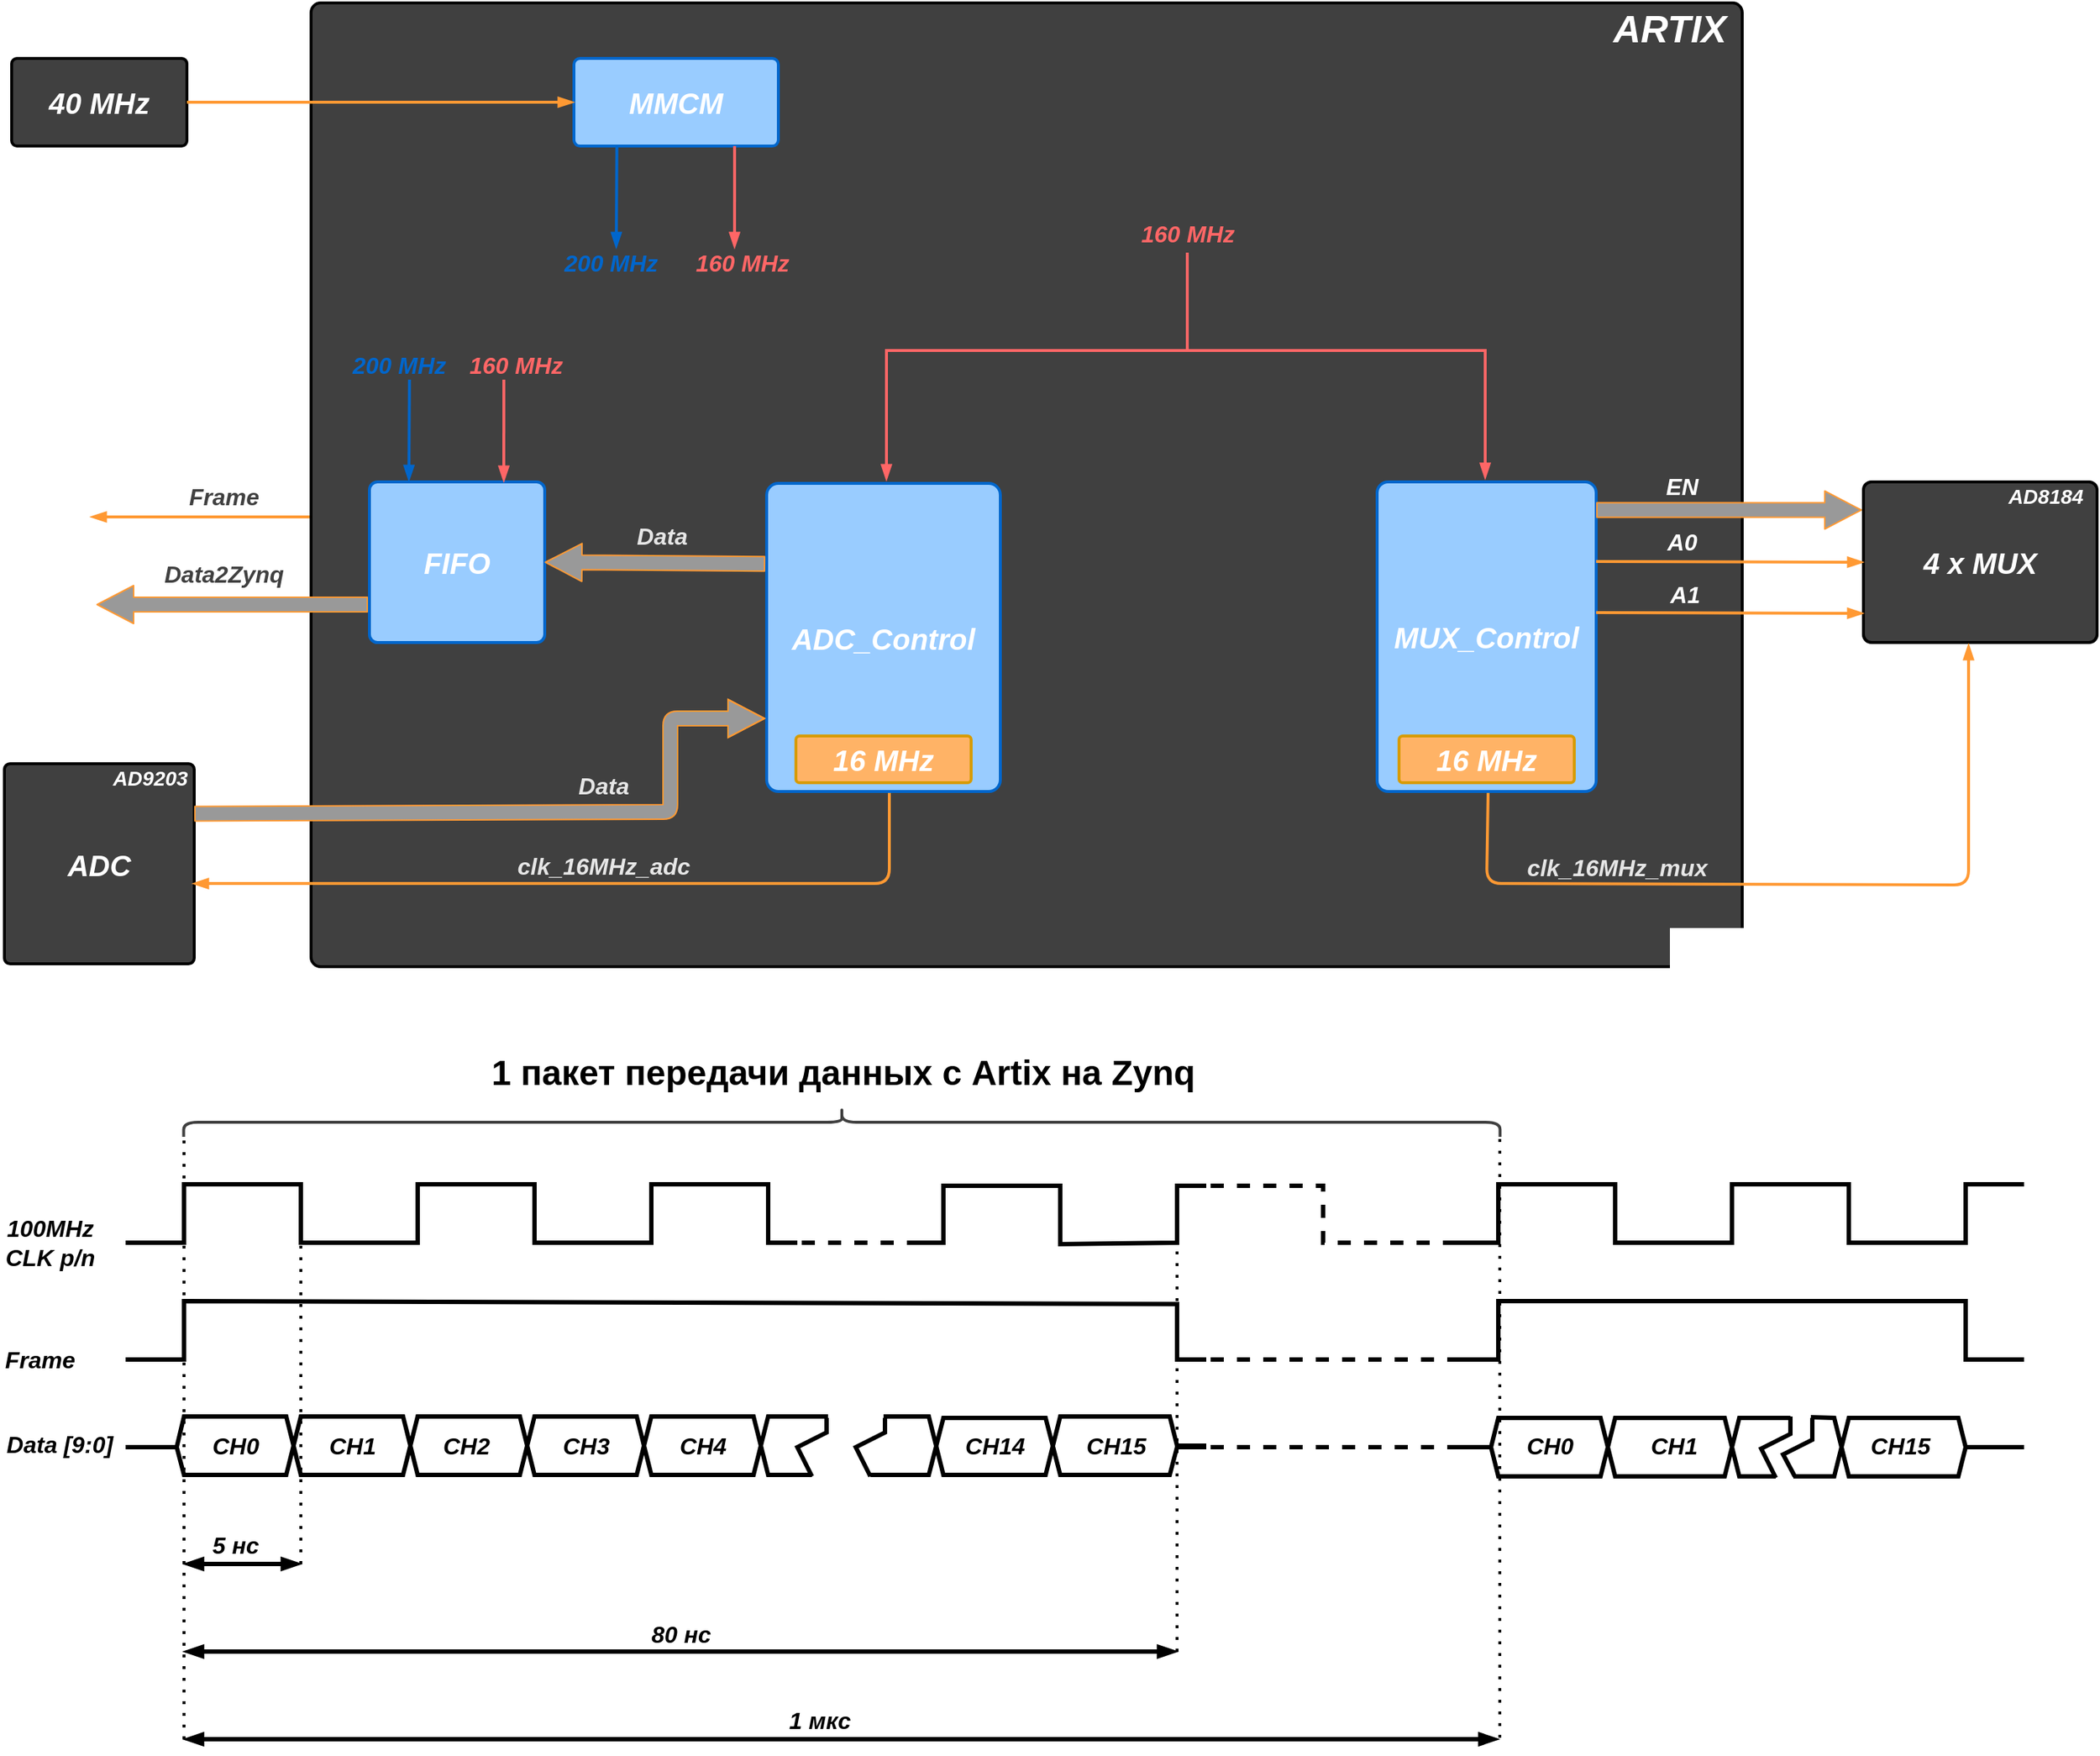 <mxfile version="13.7.3" type="github">
  <diagram name="Page-1" id="90a13364-a465-7bf4-72fc-28e22215d7a0">
    <mxGraphModel dx="2946" dy="1456" grid="0" gridSize="1" guides="1" tooltips="1" connect="1" arrows="1" fold="1" page="1" pageScale="1.5" pageWidth="1654" pageHeight="1169" background="#ffffff" math="0" shadow="0">
      <root>
        <mxCell id="0" style=";html=1;" />
        <mxCell id="1" style=";html=1;" parent="0" />
        <mxCell id="dTF6DqdIlyTkAC6OraM3-1" value="" style="rounded=1;whiteSpace=wrap;html=1;arcSize=1;strokeWidth=2;fillColor=#404040;" parent="1" vertex="1">
          <mxGeometry x="340" y="272" width="980" height="660" as="geometry" />
        </mxCell>
        <mxCell id="dTF6DqdIlyTkAC6OraM3-2" value="&lt;font color=&quot;#ffffff&quot; size=&quot;1&quot;&gt;&lt;b&gt;&lt;i style=&quot;font-size: 20px&quot;&gt;MMCM&lt;/i&gt;&lt;/b&gt;&lt;/font&gt;" style="rounded=1;whiteSpace=wrap;html=1;strokeWidth=2;arcSize=7;fillColor=#99CCFF;strokeColor=#0066CC;" parent="1" vertex="1">
          <mxGeometry x="520" y="310" width="140" height="60" as="geometry" />
        </mxCell>
        <mxCell id="dTF6DqdIlyTkAC6OraM3-3" value="&lt;b&gt;&lt;font color=&quot;#ffffff&quot; size=&quot;1&quot;&gt;&lt;i style=&quot;font-size: 20px&quot;&gt;FIFO&lt;/i&gt;&lt;/font&gt;&lt;/b&gt;" style="rounded=1;whiteSpace=wrap;html=1;strokeWidth=2;glass=0;shadow=0;sketch=0;arcSize=5;strokeColor=#0066CC;fillColor=#99CCFF;" parent="1" vertex="1">
          <mxGeometry x="380" y="600" width="120" height="110" as="geometry" />
        </mxCell>
        <mxCell id="dTF6DqdIlyTkAC6OraM3-4" value="&lt;b&gt;&lt;font color=&quot;#ffffff&quot; size=&quot;1&quot;&gt;&lt;i style=&quot;font-size: 20px&quot;&gt;40 MHz&lt;/i&gt;&lt;/font&gt;&lt;/b&gt;" style="rounded=1;whiteSpace=wrap;html=1;arcSize=6;strokeWidth=2;fillColor=#404040;" parent="1" vertex="1">
          <mxGeometry x="135" y="310" width="120" height="60" as="geometry" />
        </mxCell>
        <mxCell id="dTF6DqdIlyTkAC6OraM3-5" value="&lt;b&gt;&lt;i&gt;&lt;font style=&quot;font-size: 20px&quot; color=&quot;#ffffff&quot;&gt;ADC&lt;/font&gt;&lt;/i&gt;&lt;/b&gt;" style="rounded=1;whiteSpace=wrap;html=1;strokeWidth=2;arcSize=3;fillColor=#404040;" parent="1" vertex="1">
          <mxGeometry x="130" y="793" width="130" height="137" as="geometry" />
        </mxCell>
        <mxCell id="dTF6DqdIlyTkAC6OraM3-6" value="&lt;b&gt;&lt;i&gt;&lt;font style=&quot;font-size: 20px&quot; color=&quot;#ffffff&quot;&gt;ADC_Control&lt;/font&gt;&lt;/i&gt;&lt;/b&gt;" style="rounded=1;whiteSpace=wrap;html=1;arcSize=5;fillColor=#99CCFF;strokeWidth=2;strokeColor=#0066CC;" parent="1" vertex="1">
          <mxGeometry x="652" y="601" width="160" height="211" as="geometry" />
        </mxCell>
        <mxCell id="dTF6DqdIlyTkAC6OraM3-7" value="&lt;font color=&quot;#ffffff&quot; size=&quot;1&quot;&gt;&lt;b&gt;&lt;i style=&quot;font-size: 20px&quot;&gt;MUX_Control&lt;/i&gt;&lt;/b&gt;&lt;/font&gt;" style="rounded=1;whiteSpace=wrap;html=1;strokeWidth=2;strokeColor=#0066CC;fillColor=#99CCFF;arcSize=5;" parent="1" vertex="1">
          <mxGeometry x="1070" y="600" width="150" height="212" as="geometry" />
        </mxCell>
        <mxCell id="dTF6DqdIlyTkAC6OraM3-8" value="&lt;b&gt;&lt;i&gt;&lt;font style=&quot;font-size: 20px&quot; color=&quot;#ffffff&quot;&gt;4 x MUX&lt;/font&gt;&lt;/i&gt;&lt;/b&gt;" style="rounded=1;whiteSpace=wrap;html=1;strokeWidth=2;arcSize=5;fillColor=#404040;" parent="1" vertex="1">
          <mxGeometry x="1403" y="600" width="160" height="110" as="geometry" />
        </mxCell>
        <mxCell id="dTF6DqdIlyTkAC6OraM3-10" value="" style="endArrow=blockThin;html=1;entryX=0;entryY=0.5;entryDx=0;entryDy=0;exitX=1;exitY=0.5;exitDx=0;exitDy=0;strokeWidth=2;endFill=1;strokeColor=#FF9933;" parent="1" source="dTF6DqdIlyTkAC6OraM3-4" target="dTF6DqdIlyTkAC6OraM3-2" edge="1">
          <mxGeometry width="50" height="50" relative="1" as="geometry">
            <mxPoint x="700" y="590" as="sourcePoint" />
            <mxPoint x="750" y="540" as="targetPoint" />
          </mxGeometry>
        </mxCell>
        <mxCell id="dTF6DqdIlyTkAC6OraM3-14" value="" style="endArrow=blockThin;html=1;strokeWidth=2;rounded=1;jumpSize=0;endFill=1;exitX=0.21;exitY=1.009;exitDx=0;exitDy=0;exitPerimeter=0;strokeColor=#0066CC;" parent="1" source="dTF6DqdIlyTkAC6OraM3-2" edge="1">
          <mxGeometry width="50" height="50" relative="1" as="geometry">
            <mxPoint x="550" y="373" as="sourcePoint" />
            <mxPoint x="549" y="440" as="targetPoint" />
          </mxGeometry>
        </mxCell>
        <mxCell id="dTF6DqdIlyTkAC6OraM3-15" value="" style="endArrow=blockThin;html=1;endFill=1;strokeWidth=2;exitX=0.786;exitY=1;exitDx=0;exitDy=0;exitPerimeter=0;fillColor=#f8cecc;strokeColor=#FF6666;" parent="1" source="dTF6DqdIlyTkAC6OraM3-2" edge="1">
          <mxGeometry width="50" height="50" relative="1" as="geometry">
            <mxPoint x="680" y="390" as="sourcePoint" />
            <mxPoint x="630" y="440" as="targetPoint" />
          </mxGeometry>
        </mxCell>
        <mxCell id="dTF6DqdIlyTkAC6OraM3-16" value="&lt;b&gt;&lt;font style=&quot;font-size: 16px&quot; color=&quot;#0066cc&quot;&gt;&lt;i&gt;200 MHz&lt;/i&gt;&lt;/font&gt;&lt;/b&gt;" style="text;html=1;align=center;verticalAlign=middle;resizable=0;points=[];autosize=1;" parent="1" vertex="1">
          <mxGeometry x="505" y="440" width="80" height="20" as="geometry" />
        </mxCell>
        <mxCell id="dTF6DqdIlyTkAC6OraM3-17" value="&lt;font color=&quot;#ff6666&quot; size=&quot;1&quot;&gt;&lt;b style=&quot;font-size: 16px&quot;&gt;&lt;i&gt;160 MHz&lt;/i&gt;&lt;/b&gt;&lt;/font&gt;" style="text;html=1;align=center;verticalAlign=middle;resizable=0;points=[];autosize=1;" parent="1" vertex="1">
          <mxGeometry x="595" y="440" width="80" height="20" as="geometry" />
        </mxCell>
        <mxCell id="dTF6DqdIlyTkAC6OraM3-18" value="" style="endArrow=blockThin;html=1;strokeWidth=2;rounded=1;jumpSize=0;endFill=1;exitX=0.21;exitY=1.009;exitDx=0;exitDy=0;exitPerimeter=0;strokeColor=#0066CC;" parent="1" edge="1">
          <mxGeometry width="50" height="50" relative="1" as="geometry">
            <mxPoint x="407.4" y="530" as="sourcePoint" />
            <mxPoint x="407.0" y="599.46" as="targetPoint" />
          </mxGeometry>
        </mxCell>
        <mxCell id="dTF6DqdIlyTkAC6OraM3-19" value="" style="endArrow=blockThin;html=1;endFill=1;strokeWidth=2;exitX=0.786;exitY=1;exitDx=0;exitDy=0;exitPerimeter=0;fillColor=#f8cecc;strokeColor=#FF6666;" parent="1" edge="1">
          <mxGeometry width="50" height="50" relative="1" as="geometry">
            <mxPoint x="472.04" y="530" as="sourcePoint" />
            <mxPoint x="472" y="600" as="targetPoint" />
          </mxGeometry>
        </mxCell>
        <mxCell id="dTF6DqdIlyTkAC6OraM3-20" value="&lt;b&gt;&lt;font style=&quot;font-size: 16px&quot; color=&quot;#0066cc&quot;&gt;&lt;i&gt;200 MHz&lt;/i&gt;&lt;/font&gt;&lt;/b&gt;" style="text;html=1;align=center;verticalAlign=middle;resizable=0;points=[];autosize=1;" parent="1" vertex="1">
          <mxGeometry x="360" y="510" width="80" height="20" as="geometry" />
        </mxCell>
        <mxCell id="dTF6DqdIlyTkAC6OraM3-21" value="&lt;font color=&quot;#ff6666&quot; size=&quot;1&quot;&gt;&lt;b style=&quot;font-size: 16px&quot;&gt;&lt;i&gt;160 MHz&lt;/i&gt;&lt;/b&gt;&lt;/font&gt;" style="text;html=1;align=center;verticalAlign=middle;resizable=0;points=[];autosize=1;" parent="1" vertex="1">
          <mxGeometry x="440" y="510" width="80" height="20" as="geometry" />
        </mxCell>
        <mxCell id="dTF6DqdIlyTkAC6OraM3-24" value="&lt;b&gt;&lt;i&gt;&lt;font style=&quot;font-size: 16px&quot; color=&quot;#e6e6e6&quot;&gt;Data&lt;/font&gt;&lt;/i&gt;&lt;/b&gt;" style="text;html=1;align=center;verticalAlign=middle;resizable=0;points=[];autosize=1;" parent="1" vertex="1">
          <mxGeometry x="555" y="627" width="50" height="20" as="geometry" />
        </mxCell>
        <mxCell id="dTF6DqdIlyTkAC6OraM3-33" value="" style="endArrow=blockThin;html=1;endFill=1;strokeWidth=2;fillColor=#f8cecc;entryX=0.992;entryY=0.599;entryDx=0;entryDy=0;entryPerimeter=0;strokeColor=#FF9933;" parent="1" target="dTF6DqdIlyTkAC6OraM3-5" edge="1">
          <mxGeometry width="50" height="50" relative="1" as="geometry">
            <mxPoint x="736" y="813" as="sourcePoint" />
            <mxPoint x="300" y="873" as="targetPoint" />
            <Array as="points">
              <mxPoint x="736" y="875" />
            </Array>
          </mxGeometry>
        </mxCell>
        <mxCell id="dTF6DqdIlyTkAC6OraM3-34" value="&lt;font color=&quot;#e6e6e6&quot; size=&quot;1&quot;&gt;&lt;b&gt;&lt;i style=&quot;font-size: 16px&quot;&gt;clk_16MHz_adc&lt;/i&gt;&lt;/b&gt;&lt;/font&gt;" style="text;html=1;align=center;verticalAlign=middle;resizable=0;points=[];autosize=1;" parent="1" vertex="1">
          <mxGeometry x="475" y="853" width="130" height="20" as="geometry" />
        </mxCell>
        <mxCell id="dTF6DqdIlyTkAC6OraM3-35" value="&lt;b&gt;&lt;i&gt;&lt;font style=&quot;font-size: 16px&quot; color=&quot;#e6e6e6&quot;&gt;Data&lt;/font&gt;&lt;/i&gt;&lt;/b&gt;" style="text;html=1;align=center;verticalAlign=middle;resizable=0;points=[];autosize=1;" parent="1" vertex="1">
          <mxGeometry x="515" y="798" width="50" height="20" as="geometry" />
        </mxCell>
        <mxCell id="dTF6DqdIlyTkAC6OraM3-36" value="&lt;b&gt;&lt;i&gt;&lt;font style=&quot;font-size: 14px&quot; color=&quot;#ffffff&quot;&gt;AD8184&lt;/font&gt;&lt;/i&gt;&lt;/b&gt;" style="text;html=1;strokeColor=none;fillColor=none;align=center;verticalAlign=middle;whiteSpace=wrap;rounded=0;shadow=0;glass=0;sketch=0;" parent="1" vertex="1">
          <mxGeometry x="1493" y="600" width="70" height="20" as="geometry" />
        </mxCell>
        <mxCell id="dTF6DqdIlyTkAC6OraM3-38" value="&lt;b&gt;&lt;i&gt;&lt;font style=&quot;font-size: 14px&quot; color=&quot;#ffffff&quot;&gt;AD9203&lt;/font&gt;&lt;/i&gt;&lt;/b&gt;" style="text;html=1;strokeColor=none;fillColor=none;align=center;verticalAlign=middle;whiteSpace=wrap;rounded=0;shadow=0;glass=0;sketch=0;" parent="1" vertex="1">
          <mxGeometry x="200" y="793" width="60" height="20" as="geometry" />
        </mxCell>
        <mxCell id="dTF6DqdIlyTkAC6OraM3-39" value="&lt;font color=&quot;#ff6666&quot; size=&quot;1&quot;&gt;&lt;b style=&quot;font-size: 16px&quot;&gt;&lt;i&gt;160 MHz&lt;/i&gt;&lt;/b&gt;&lt;/font&gt;" style="text;html=1;align=center;verticalAlign=middle;resizable=0;points=[];autosize=1;" parent="1" vertex="1">
          <mxGeometry x="900" y="420" width="80" height="20" as="geometry" />
        </mxCell>
        <mxCell id="dTF6DqdIlyTkAC6OraM3-41" value="" style="endArrow=blockThin;html=1;endFill=1;strokeWidth=2;fillColor=#f8cecc;exitX=1;exitY=0.164;exitDx=0;exitDy=0;exitPerimeter=0;entryX=0;entryY=0.5;entryDx=0;entryDy=0;strokeColor=#FF9933;" parent="1" target="dTF6DqdIlyTkAC6OraM3-8" edge="1">
          <mxGeometry width="50" height="50" relative="1" as="geometry">
            <mxPoint x="1220" y="654.5" as="sourcePoint" />
            <mxPoint x="1400" y="655" as="targetPoint" />
          </mxGeometry>
        </mxCell>
        <mxCell id="dTF6DqdIlyTkAC6OraM3-43" value="&lt;b&gt;&lt;i&gt;&lt;font style=&quot;font-size: 16px&quot; color=&quot;#ffffff&quot;&gt;EN&lt;/font&gt;&lt;/i&gt;&lt;/b&gt;" style="text;html=1;strokeColor=none;fillColor=none;align=center;verticalAlign=middle;whiteSpace=wrap;rounded=0;shadow=0;glass=0;sketch=0;" parent="1" vertex="1">
          <mxGeometry x="1259" y="593" width="40" height="20" as="geometry" />
        </mxCell>
        <mxCell id="dTF6DqdIlyTkAC6OraM3-44" value="&lt;b&gt;&lt;i&gt;&lt;font style=&quot;font-size: 16px&quot; color=&quot;#ffffff&quot;&gt;A0&lt;/font&gt;&lt;/i&gt;&lt;/b&gt;" style="text;html=1;strokeColor=none;fillColor=none;align=center;verticalAlign=middle;whiteSpace=wrap;rounded=0;shadow=0;glass=0;sketch=0;" parent="1" vertex="1">
          <mxGeometry x="1259" y="631" width="40" height="20" as="geometry" />
        </mxCell>
        <mxCell id="dTF6DqdIlyTkAC6OraM3-45" value="&lt;b&gt;&lt;i&gt;&lt;font style=&quot;font-size: 16px&quot; color=&quot;#ffffff&quot;&gt;A1&lt;/font&gt;&lt;/i&gt;&lt;/b&gt;" style="text;html=1;strokeColor=none;fillColor=none;align=center;verticalAlign=middle;whiteSpace=wrap;rounded=0;shadow=0;glass=0;sketch=0;" parent="1" vertex="1">
          <mxGeometry x="1261" y="667" width="40" height="20" as="geometry" />
        </mxCell>
        <mxCell id="dTF6DqdIlyTkAC6OraM3-48" value="" style="endArrow=blockThin;html=1;endFill=1;strokeWidth=2;fillColor=#f8cecc;exitX=1;exitY=0.164;exitDx=0;exitDy=0;exitPerimeter=0;entryX=0;entryY=0.5;entryDx=0;entryDy=0;strokeColor=#FF9933;" parent="1" edge="1">
          <mxGeometry width="50" height="50" relative="1" as="geometry">
            <mxPoint x="1220" y="689.5" as="sourcePoint" />
            <mxPoint x="1403" y="690" as="targetPoint" />
          </mxGeometry>
        </mxCell>
        <mxCell id="dTF6DqdIlyTkAC6OraM3-52" value="&lt;b&gt;&lt;i&gt;&lt;font style=&quot;font-size: 16px&quot; color=&quot;#404040&quot;&gt;Data2Zynq&lt;/font&gt;&lt;/i&gt;&lt;/b&gt;" style="text;html=1;align=center;verticalAlign=middle;resizable=0;points=[];autosize=1;" parent="1" vertex="1">
          <mxGeometry x="234" y="653" width="92" height="19" as="geometry" />
        </mxCell>
        <mxCell id="dTF6DqdIlyTkAC6OraM3-61" value="&lt;font color=&quot;#ffffff&quot; size=&quot;1&quot;&gt;&lt;i style=&quot;font-size: 26px&quot;&gt;ARTIX&lt;/i&gt;&lt;/font&gt;" style="text;strokeColor=none;fillColor=none;html=1;fontSize=24;fontStyle=1;verticalAlign=middle;align=center;rounded=1;shadow=0;glass=0;dashed=1;dashPattern=1 1;sketch=0;" parent="1" vertex="1">
          <mxGeometry x="1220" y="270" width="100" height="40" as="geometry" />
        </mxCell>
        <mxCell id="dTF6DqdIlyTkAC6OraM3-63" value="" style="endArrow=blockThin;html=1;strokeWidth=2;exitX=0;exitY=0.5;exitDx=0;exitDy=0;endFill=1;strokeColor=#FF9933;" parent="1" edge="1">
          <mxGeometry width="50" height="50" relative="1" as="geometry">
            <mxPoint x="339" y="624" as="sourcePoint" />
            <mxPoint x="189" y="624" as="targetPoint" />
          </mxGeometry>
        </mxCell>
        <mxCell id="dTF6DqdIlyTkAC6OraM3-65" value="" style="shape=flexArrow;endArrow=block;html=1;strokeWidth=1;exitX=1;exitY=0.25;exitDx=0;exitDy=0;sketch=0;shadow=0;endFill=0;startArrow=none;startFill=0;endWidth=15;endSize=8;fillColor=#999999;strokeColor=#FF9933;" parent="1" source="dTF6DqdIlyTkAC6OraM3-5" edge="1">
          <mxGeometry width="50" height="50" relative="1" as="geometry">
            <mxPoint x="666" y="891" as="sourcePoint" />
            <mxPoint x="651" y="762" as="targetPoint" />
            <Array as="points">
              <mxPoint x="586" y="826" />
              <mxPoint x="586" y="762" />
            </Array>
          </mxGeometry>
        </mxCell>
        <mxCell id="dTF6DqdIlyTkAC6OraM3-66" value="" style="shape=flexArrow;endArrow=block;html=1;strokeWidth=1;exitX=1;exitY=0.25;exitDx=0;exitDy=0;sketch=0;shadow=0;endFill=0;startArrow=none;startFill=0;endWidth=15;endSize=8;entryX=-0.006;entryY=0.175;entryDx=0;entryDy=0;entryPerimeter=0;strokeColor=#FF9933;fillColor=#999999;" parent="1" target="dTF6DqdIlyTkAC6OraM3-8" edge="1">
          <mxGeometry width="50" height="50" relative="1" as="geometry">
            <mxPoint x="1220" y="619.25" as="sourcePoint" />
            <mxPoint x="1378" y="546" as="targetPoint" />
            <Array as="points" />
          </mxGeometry>
        </mxCell>
        <mxCell id="dTF6DqdIlyTkAC6OraM3-67" value="" style="shape=flexArrow;endArrow=block;html=1;strokeWidth=1;sketch=0;shadow=0;endFill=0;startArrow=none;startFill=0;endWidth=15;endSize=8;entryX=1;entryY=0.5;entryDx=0;entryDy=0;fillColor=#999999;strokeColor=#FF9933;exitX=-0.006;exitY=0.261;exitDx=0;exitDy=0;exitPerimeter=0;" parent="1" source="dTF6DqdIlyTkAC6OraM3-6" target="dTF6DqdIlyTkAC6OraM3-3" edge="1">
          <mxGeometry width="50" height="50" relative="1" as="geometry">
            <mxPoint x="634" y="655" as="sourcePoint" />
            <mxPoint x="702.04" y="695" as="targetPoint" />
            <Array as="points" />
          </mxGeometry>
        </mxCell>
        <mxCell id="dTF6DqdIlyTkAC6OraM3-68" value="" style="shape=flexArrow;endArrow=block;html=1;strokeWidth=1;sketch=0;shadow=0;endFill=0;startArrow=none;startFill=0;endWidth=15;endSize=8;fillColor=#999999;strokeColor=#FF9933;" parent="1" edge="1">
          <mxGeometry width="50" height="50" relative="1" as="geometry">
            <mxPoint x="379" y="684" as="sourcePoint" />
            <mxPoint x="193" y="684" as="targetPoint" />
            <Array as="points" />
          </mxGeometry>
        </mxCell>
        <mxCell id="dTF6DqdIlyTkAC6OraM3-70" value="&lt;font color=&quot;#404040&quot;&gt;&lt;span style=&quot;font-size: 16px&quot;&gt;&lt;b&gt;&lt;i&gt;Frame&lt;br&gt;&lt;/i&gt;&lt;/b&gt;&lt;/span&gt;&lt;/font&gt;" style="text;html=1;align=center;verticalAlign=middle;resizable=0;points=[];autosize=1;" parent="1" vertex="1">
          <mxGeometry x="251" y="600" width="58" height="19" as="geometry" />
        </mxCell>
        <mxCell id="dTF6DqdIlyTkAC6OraM3-80" value="" style="endArrow=none;html=1;strokeWidth=3;fontSize=16;endFill=0;shadow=0;fillColor=#999999;jumpStyle=gap;sketch=0;rounded=0;" parent="1" edge="1">
          <mxGeometry width="50" height="50" relative="1" as="geometry">
            <mxPoint x="213" y="1121" as="sourcePoint" />
            <mxPoint x="673" y="1121" as="targetPoint" />
            <Array as="points">
              <mxPoint x="253" y="1121" />
              <mxPoint x="253" y="1081" />
              <mxPoint x="293" y="1081" />
              <mxPoint x="333" y="1081" />
              <mxPoint x="333" y="1121" />
              <mxPoint x="373" y="1121" />
              <mxPoint x="413" y="1121" />
              <mxPoint x="413" y="1081" />
              <mxPoint x="453" y="1081" />
              <mxPoint x="493" y="1081" />
              <mxPoint x="493" y="1121" />
              <mxPoint x="573" y="1121" />
              <mxPoint x="573" y="1081" />
              <mxPoint x="613" y="1081" />
              <mxPoint x="653" y="1081" />
              <mxPoint x="653" y="1121" />
              <mxPoint x="673" y="1121" />
            </Array>
          </mxGeometry>
        </mxCell>
        <mxCell id="dTF6DqdIlyTkAC6OraM3-81" value="" style="endArrow=none;html=1;strokeColor=#000000;strokeWidth=3;fontSize=16;rounded=0;shadow=0;fillColor=#999999;" parent="1" edge="1">
          <mxGeometry width="50" height="50" relative="1" as="geometry">
            <mxPoint x="213" y="1201" as="sourcePoint" />
            <mxPoint x="953" y="1201" as="targetPoint" />
            <Array as="points">
              <mxPoint x="253" y="1201" />
              <mxPoint x="253" y="1161" />
              <mxPoint x="933" y="1163" />
              <mxPoint x="933" y="1201" />
            </Array>
          </mxGeometry>
        </mxCell>
        <mxCell id="dTF6DqdIlyTkAC6OraM3-83" value="" style="endArrow=none;html=1;strokeColor=#000000;strokeWidth=3;fontSize=16;rounded=0;shadow=0;fillColor=#999999;" parent="1" edge="1">
          <mxGeometry width="50" height="50" relative="1" as="geometry">
            <mxPoint x="213" y="1261" as="sourcePoint" />
            <mxPoint x="694" y="1240" as="targetPoint" />
            <Array as="points">
              <mxPoint x="248" y="1261" />
              <mxPoint x="253" y="1280" />
              <mxPoint x="273" y="1280" />
              <mxPoint x="323" y="1280" />
              <mxPoint x="333" y="1240" />
              <mxPoint x="403" y="1240" />
              <mxPoint x="413" y="1280" />
              <mxPoint x="483" y="1280" />
              <mxPoint x="493" y="1240" />
              <mxPoint x="563" y="1240" />
              <mxPoint x="573" y="1280" />
              <mxPoint x="643" y="1280" />
              <mxPoint x="653" y="1240" />
            </Array>
          </mxGeometry>
        </mxCell>
        <mxCell id="dTF6DqdIlyTkAC6OraM3-84" value="" style="endArrow=none;html=1;strokeColor=#000000;strokeWidth=3;fontSize=16;rounded=0;shadow=0;fillColor=#999999;" parent="1" edge="1">
          <mxGeometry width="50" height="50" relative="1" as="geometry">
            <mxPoint x="213" y="1261" as="sourcePoint" />
            <mxPoint x="683" y="1280" as="targetPoint" />
            <Array as="points">
              <mxPoint x="248" y="1261" />
              <mxPoint x="253" y="1240" />
              <mxPoint x="323" y="1240" />
              <mxPoint x="333" y="1280" />
              <mxPoint x="403" y="1280" />
              <mxPoint x="413" y="1240" />
              <mxPoint x="483" y="1240" />
              <mxPoint x="493" y="1280" />
              <mxPoint x="563" y="1280" />
              <mxPoint x="573" y="1240" />
              <mxPoint x="643" y="1240" />
              <mxPoint x="653" y="1280" />
              <mxPoint x="683" y="1280" />
            </Array>
          </mxGeometry>
        </mxCell>
        <mxCell id="dTF6DqdIlyTkAC6OraM3-89" value="&lt;b&gt;&lt;i&gt;&lt;font style=&quot;font-size: 16px&quot;&gt;CH0&lt;/font&gt;&lt;/i&gt;&lt;/b&gt;" style="text;html=1;align=center;verticalAlign=middle;resizable=0;points=[];autosize=1;" parent="1" vertex="1">
          <mxGeometry x="263" y="1250" width="50" height="20" as="geometry" />
        </mxCell>
        <mxCell id="dTF6DqdIlyTkAC6OraM3-90" value="&lt;b&gt;&lt;i&gt;&lt;font style=&quot;font-size: 16px&quot;&gt;CH1&lt;/font&gt;&lt;/i&gt;&lt;/b&gt;" style="text;html=1;align=center;verticalAlign=middle;resizable=0;points=[];autosize=1;" parent="1" vertex="1">
          <mxGeometry x="343" y="1250" width="50" height="20" as="geometry" />
        </mxCell>
        <mxCell id="dTF6DqdIlyTkAC6OraM3-91" value="&lt;b&gt;&lt;i&gt;&lt;font style=&quot;font-size: 16px&quot;&gt;CH2&lt;/font&gt;&lt;/i&gt;&lt;/b&gt;" style="text;html=1;align=center;verticalAlign=middle;resizable=0;points=[];autosize=1;" parent="1" vertex="1">
          <mxGeometry x="421" y="1250" width="50" height="20" as="geometry" />
        </mxCell>
        <mxCell id="dTF6DqdIlyTkAC6OraM3-92" value="&lt;b&gt;&lt;i&gt;&lt;font style=&quot;font-size: 16px&quot;&gt;CH3&lt;/font&gt;&lt;/i&gt;&lt;/b&gt;" style="text;html=1;align=center;verticalAlign=middle;resizable=0;points=[];autosize=1;" parent="1" vertex="1">
          <mxGeometry x="503" y="1250" width="50" height="20" as="geometry" />
        </mxCell>
        <mxCell id="dTF6DqdIlyTkAC6OraM3-93" value="&lt;b&gt;&lt;i&gt;&lt;font style=&quot;font-size: 16px&quot;&gt;CH4&lt;/font&gt;&lt;/i&gt;&lt;/b&gt;" style="text;html=1;align=center;verticalAlign=middle;resizable=0;points=[];autosize=1;" parent="1" vertex="1">
          <mxGeometry x="583" y="1250" width="50" height="20" as="geometry" />
        </mxCell>
        <mxCell id="dTF6DqdIlyTkAC6OraM3-95" value="" style="endArrow=none;html=1;shadow=0;strokeWidth=3;fillColor=#999999;rounded=0;" parent="1" edge="1">
          <mxGeometry width="50" height="50" relative="1" as="geometry">
            <mxPoint x="683" y="1281" as="sourcePoint" />
            <mxPoint x="693" y="1241" as="targetPoint" />
            <Array as="points">
              <mxPoint x="673" y="1261" />
              <mxPoint x="693" y="1251" />
            </Array>
          </mxGeometry>
        </mxCell>
        <mxCell id="dTF6DqdIlyTkAC6OraM3-96" value="" style="endArrow=none;dashed=1;html=1;strokeWidth=3;shadow=0;fillColor=#999999;" parent="1" edge="1">
          <mxGeometry width="50" height="50" relative="1" as="geometry">
            <mxPoint x="676" y="1121" as="sourcePoint" />
            <mxPoint x="753" y="1121" as="targetPoint" />
          </mxGeometry>
        </mxCell>
        <mxCell id="dTF6DqdIlyTkAC6OraM3-97" value="" style="endArrow=none;html=1;shadow=0;strokeColor=#000000;strokeWidth=3;fillColor=#999999;rounded=0;" parent="1" edge="1">
          <mxGeometry width="50" height="50" relative="1" as="geometry">
            <mxPoint x="753" y="1121" as="sourcePoint" />
            <mxPoint x="953" y="1082" as="targetPoint" />
            <Array as="points">
              <mxPoint x="773" y="1121" />
              <mxPoint x="773" y="1082" />
              <mxPoint x="853" y="1082" />
              <mxPoint x="853" y="1122" />
              <mxPoint x="933" y="1121" />
              <mxPoint x="933" y="1082" />
            </Array>
          </mxGeometry>
        </mxCell>
        <mxCell id="dTF6DqdIlyTkAC6OraM3-98" value="" style="endArrow=none;html=1;shadow=0;strokeColor=#000000;strokeWidth=3;fillColor=#999999;rounded=0;" parent="1" edge="1">
          <mxGeometry width="50" height="50" relative="1" as="geometry">
            <mxPoint x="732" y="1240" as="sourcePoint" />
            <mxPoint x="953" y="1260" as="targetPoint" />
            <Array as="points">
              <mxPoint x="763" y="1240" />
              <mxPoint x="773" y="1280" />
              <mxPoint x="843" y="1280" />
              <mxPoint x="853" y="1240" />
              <mxPoint x="928" y="1240" />
              <mxPoint x="933" y="1260" />
              <mxPoint x="953" y="1260" />
            </Array>
          </mxGeometry>
        </mxCell>
        <mxCell id="dTF6DqdIlyTkAC6OraM3-99" value="" style="endArrow=none;html=1;shadow=0;strokeWidth=1;fillColor=#999999;strokeColor=none;rounded=0;" parent="1" edge="1">
          <mxGeometry width="50" height="50" relative="1" as="geometry">
            <mxPoint x="743" y="1280" as="sourcePoint" />
            <mxPoint x="883" y="1261" as="targetPoint" />
            <Array as="points">
              <mxPoint x="763" y="1241" />
              <mxPoint x="793" y="1241" />
            </Array>
          </mxGeometry>
        </mxCell>
        <mxCell id="dTF6DqdIlyTkAC6OraM3-100" value="" style="endArrow=none;html=1;shadow=0;strokeColor=#000000;strokeWidth=3;fillColor=#999999;rounded=0;" parent="1" edge="1">
          <mxGeometry width="50" height="50" relative="1" as="geometry">
            <mxPoint x="723" y="1280" as="sourcePoint" />
            <mxPoint x="953" y="1261" as="targetPoint" />
            <Array as="points">
              <mxPoint x="763" y="1280" />
              <mxPoint x="773" y="1241" />
              <mxPoint x="843" y="1241" />
              <mxPoint x="853" y="1280" />
              <mxPoint x="928" y="1280" />
              <mxPoint x="933" y="1261" />
            </Array>
          </mxGeometry>
        </mxCell>
        <mxCell id="dTF6DqdIlyTkAC6OraM3-101" value="" style="endArrow=none;html=1;shadow=0;strokeWidth=3;fillColor=#999999;rounded=0;" parent="1" edge="1">
          <mxGeometry width="50" height="50" relative="1" as="geometry">
            <mxPoint x="723" y="1281" as="sourcePoint" />
            <mxPoint x="733" y="1241" as="targetPoint" />
            <Array as="points">
              <mxPoint x="713" y="1261" />
              <mxPoint x="733" y="1251" />
            </Array>
          </mxGeometry>
        </mxCell>
        <mxCell id="dTF6DqdIlyTkAC6OraM3-102" value="&lt;b&gt;&lt;i&gt;&lt;font style=&quot;font-size: 16px&quot;&gt;CH14&lt;/font&gt;&lt;/i&gt;&lt;/b&gt;" style="text;html=1;align=center;verticalAlign=middle;resizable=0;points=[];autosize=1;" parent="1" vertex="1">
          <mxGeometry x="778" y="1250" width="60" height="20" as="geometry" />
        </mxCell>
        <mxCell id="dTF6DqdIlyTkAC6OraM3-103" value="&lt;b&gt;&lt;i&gt;&lt;font style=&quot;font-size: 16px&quot;&gt;CH15&lt;/font&gt;&lt;/i&gt;&lt;/b&gt;" style="text;html=1;align=center;verticalAlign=middle;resizable=0;points=[];autosize=1;" parent="1" vertex="1">
          <mxGeometry x="861" y="1250" width="60" height="20" as="geometry" />
        </mxCell>
        <mxCell id="dTF6DqdIlyTkAC6OraM3-104" value="" style="endArrow=none;dashed=1;html=1;strokeWidth=3;shadow=0;fillColor=#999999;rounded=0;" parent="1" edge="1">
          <mxGeometry width="50" height="50" relative="1" as="geometry">
            <mxPoint x="956" y="1082" as="sourcePoint" />
            <mxPoint x="1118" y="1121" as="targetPoint" />
            <Array as="points">
              <mxPoint x="1033" y="1082" />
              <mxPoint x="1033" y="1121" />
            </Array>
          </mxGeometry>
        </mxCell>
        <mxCell id="dTF6DqdIlyTkAC6OraM3-105" value="" style="endArrow=none;dashed=1;html=1;strokeWidth=3;shadow=0;fillColor=#999999;" parent="1" edge="1">
          <mxGeometry width="50" height="50" relative="1" as="geometry">
            <mxPoint x="956" y="1201" as="sourcePoint" />
            <mxPoint x="1113" y="1201" as="targetPoint" />
          </mxGeometry>
        </mxCell>
        <mxCell id="dTF6DqdIlyTkAC6OraM3-106" value="" style="endArrow=none;dashed=1;html=1;strokeWidth=3;shadow=0;fillColor=#999999;" parent="1" edge="1">
          <mxGeometry width="50" height="50" relative="1" as="geometry">
            <mxPoint x="956" y="1261" as="sourcePoint" />
            <mxPoint x="1113" y="1261" as="targetPoint" />
          </mxGeometry>
        </mxCell>
        <mxCell id="dTF6DqdIlyTkAC6OraM3-107" value="" style="endArrow=none;html=1;shadow=0;strokeWidth=3;fillColor=#999999;fontSize=16;rounded=0;" parent="1" edge="1">
          <mxGeometry width="50" height="50" relative="1" as="geometry">
            <mxPoint x="1118" y="1201" as="sourcePoint" />
            <mxPoint x="1513" y="1201" as="targetPoint" />
            <Array as="points">
              <mxPoint x="1153" y="1201" />
              <mxPoint x="1153" y="1161" />
              <mxPoint x="1473" y="1161" />
              <mxPoint x="1473" y="1201" />
            </Array>
          </mxGeometry>
        </mxCell>
        <mxCell id="dTF6DqdIlyTkAC6OraM3-109" value="" style="endArrow=none;html=1;shadow=0;strokeWidth=3;fillColor=#999999;fontSize=16;rounded=0;" parent="1" edge="1">
          <mxGeometry width="50" height="50" relative="1" as="geometry">
            <mxPoint x="1118" y="1121" as="sourcePoint" />
            <mxPoint x="1513" y="1081" as="targetPoint" />
            <Array as="points">
              <mxPoint x="1118" y="1121" />
              <mxPoint x="1153" y="1121" />
              <mxPoint x="1153" y="1081" />
              <mxPoint x="1233" y="1081" />
              <mxPoint x="1233" y="1121" />
              <mxPoint x="1313" y="1121" />
              <mxPoint x="1313" y="1081" />
              <mxPoint x="1393" y="1081" />
              <mxPoint x="1393" y="1121" />
              <mxPoint x="1473" y="1121" />
              <mxPoint x="1473" y="1081" />
            </Array>
          </mxGeometry>
        </mxCell>
        <mxCell id="dTF6DqdIlyTkAC6OraM3-110" value="" style="endArrow=none;html=1;shadow=0;strokeWidth=3;fillColor=#999999;fontSize=16;rounded=0;" parent="1" edge="1">
          <mxGeometry width="50" height="50" relative="1" as="geometry">
            <mxPoint x="1118" y="1261" as="sourcePoint" />
            <mxPoint x="1353" y="1241" as="targetPoint" />
            <Array as="points">
              <mxPoint x="1148" y="1261" />
              <mxPoint x="1153" y="1241" />
              <mxPoint x="1223" y="1241" />
              <mxPoint x="1233" y="1281" />
              <mxPoint x="1308" y="1281" />
              <mxPoint x="1318" y="1241" />
            </Array>
          </mxGeometry>
        </mxCell>
        <mxCell id="dTF6DqdIlyTkAC6OraM3-111" value="" style="endArrow=none;html=1;shadow=0;strokeWidth=3;fillColor=#999999;fontSize=16;rounded=0;" parent="1" edge="1">
          <mxGeometry width="50" height="50" relative="1" as="geometry">
            <mxPoint x="1118" y="1261" as="sourcePoint" />
            <mxPoint x="1343" y="1281" as="targetPoint" />
            <Array as="points">
              <mxPoint x="1148" y="1261" />
              <mxPoint x="1153" y="1281" />
              <mxPoint x="1223" y="1281" />
              <mxPoint x="1233" y="1241" />
              <mxPoint x="1308" y="1241" />
              <mxPoint x="1318" y="1281" />
            </Array>
          </mxGeometry>
        </mxCell>
        <mxCell id="dTF6DqdIlyTkAC6OraM3-112" value="" style="endArrow=none;html=1;shadow=0;strokeWidth=3;fillColor=#999999;rounded=0;" parent="1" edge="1">
          <mxGeometry width="50" height="50" relative="1" as="geometry">
            <mxPoint x="1343" y="1282" as="sourcePoint" />
            <mxPoint x="1353" y="1240" as="targetPoint" />
            <Array as="points">
              <mxPoint x="1333" y="1262" />
              <mxPoint x="1353" y="1252" />
            </Array>
          </mxGeometry>
        </mxCell>
        <mxCell id="dTF6DqdIlyTkAC6OraM3-113" value="" style="endArrow=none;html=1;shadow=0;strokeWidth=3;fillColor=#999999;rounded=0;" parent="1" edge="1">
          <mxGeometry width="50" height="50" relative="1" as="geometry">
            <mxPoint x="1356" y="1281" as="sourcePoint" />
            <mxPoint x="1368" y="1241" as="targetPoint" />
            <Array as="points">
              <mxPoint x="1348" y="1266" />
              <mxPoint x="1368" y="1256" />
            </Array>
          </mxGeometry>
        </mxCell>
        <mxCell id="dTF6DqdIlyTkAC6OraM3-114" value="" style="endArrow=none;html=1;shadow=0;strokeWidth=3;fillColor=#999999;fontSize=16;rounded=0;" parent="1" edge="1">
          <mxGeometry width="50" height="50" relative="1" as="geometry">
            <mxPoint x="1367" y="1240.5" as="sourcePoint" />
            <mxPoint x="1513" y="1261" as="targetPoint" />
            <Array as="points">
              <mxPoint x="1383" y="1241" />
              <mxPoint x="1393" y="1281" />
              <mxPoint x="1468" y="1281" />
              <mxPoint x="1473" y="1261" />
            </Array>
          </mxGeometry>
        </mxCell>
        <mxCell id="dTF6DqdIlyTkAC6OraM3-115" value="" style="endArrow=none;html=1;shadow=0;strokeWidth=3;fillColor=#999999;fontSize=16;rounded=0;" parent="1" edge="1">
          <mxGeometry width="50" height="50" relative="1" as="geometry">
            <mxPoint x="1355" y="1281" as="sourcePoint" />
            <mxPoint x="1513" y="1261" as="targetPoint" />
            <Array as="points">
              <mxPoint x="1383" y="1281" />
              <mxPoint x="1393" y="1241" />
              <mxPoint x="1468" y="1241" />
              <mxPoint x="1473" y="1261" />
            </Array>
          </mxGeometry>
        </mxCell>
        <mxCell id="dTF6DqdIlyTkAC6OraM3-116" value="&lt;b&gt;&lt;i&gt;&lt;font style=&quot;font-size: 16px&quot;&gt;CH0&lt;/font&gt;&lt;/i&gt;&lt;/b&gt;" style="text;html=1;align=center;verticalAlign=middle;resizable=0;points=[];autosize=1;" parent="1" vertex="1">
          <mxGeometry x="1163" y="1250" width="50" height="20" as="geometry" />
        </mxCell>
        <mxCell id="dTF6DqdIlyTkAC6OraM3-117" value="&lt;b&gt;&lt;i&gt;&lt;font style=&quot;font-size: 16px&quot;&gt;CH1&lt;/font&gt;&lt;/i&gt;&lt;/b&gt;" style="text;html=1;align=center;verticalAlign=middle;resizable=0;points=[];autosize=1;" parent="1" vertex="1">
          <mxGeometry x="1248" y="1250" width="50" height="20" as="geometry" />
        </mxCell>
        <mxCell id="dTF6DqdIlyTkAC6OraM3-118" value="&lt;b&gt;&lt;i&gt;&lt;font style=&quot;font-size: 16px&quot;&gt;CH15&lt;/font&gt;&lt;/i&gt;&lt;/b&gt;" style="text;html=1;align=center;verticalAlign=middle;resizable=0;points=[];autosize=1;" parent="1" vertex="1">
          <mxGeometry x="1398" y="1250" width="60" height="20" as="geometry" />
        </mxCell>
        <mxCell id="dTF6DqdIlyTkAC6OraM3-119" value="" style="endArrow=blockThin;startArrow=blockThin;html=1;shadow=0;strokeWidth=3;fillColor=#999999;fontSize=16;endFill=1;startFill=1;" parent="1" edge="1">
          <mxGeometry width="50" height="50" relative="1" as="geometry">
            <mxPoint x="253" y="1461" as="sourcePoint" />
            <mxPoint x="1153" y="1461" as="targetPoint" />
            <Array as="points" />
          </mxGeometry>
        </mxCell>
        <mxCell id="dTF6DqdIlyTkAC6OraM3-120" value="" style="endArrow=blockThin;startArrow=blockThin;html=1;shadow=0;strokeWidth=3;fillColor=#999999;fontSize=16;startFill=1;endFill=1;" parent="1" edge="1">
          <mxGeometry width="50" height="50" relative="1" as="geometry">
            <mxPoint x="253" y="1341" as="sourcePoint" />
            <mxPoint x="333" y="1341" as="targetPoint" />
          </mxGeometry>
        </mxCell>
        <mxCell id="dTF6DqdIlyTkAC6OraM3-121" value="" style="endArrow=blockThin;startArrow=blockThin;html=1;shadow=0;strokeWidth=3;fillColor=#999999;fontSize=16;endFill=1;startFill=1;" parent="1" edge="1">
          <mxGeometry width="50" height="50" relative="1" as="geometry">
            <mxPoint x="253" y="1401" as="sourcePoint" />
            <mxPoint x="933" y="1401" as="targetPoint" />
          </mxGeometry>
        </mxCell>
        <mxCell id="dTF6DqdIlyTkAC6OraM3-122" value="&lt;b&gt;&lt;i&gt;5 нс&lt;/i&gt;&lt;/b&gt;" style="text;html=1;align=center;verticalAlign=middle;resizable=0;points=[];autosize=1;fontSize=16;" parent="1" vertex="1">
          <mxGeometry x="265.5" y="1315" width="45" height="25" as="geometry" />
        </mxCell>
        <mxCell id="dTF6DqdIlyTkAC6OraM3-123" value="&lt;b&gt;&lt;i&gt;80 нс&lt;/i&gt;&lt;/b&gt;" style="text;html=1;align=center;verticalAlign=middle;resizable=0;points=[];autosize=1;fontSize=16;" parent="1" vertex="1">
          <mxGeometry x="565.5" y="1376" width="55" height="25" as="geometry" />
        </mxCell>
        <mxCell id="dTF6DqdIlyTkAC6OraM3-124" value="&lt;b&gt;&lt;i&gt;1 мкс&lt;/i&gt;&lt;/b&gt;" style="text;html=1;align=center;verticalAlign=middle;resizable=0;points=[];autosize=1;fontSize=16;" parent="1" vertex="1">
          <mxGeometry x="660.5" y="1435" width="55" height="25" as="geometry" />
        </mxCell>
        <mxCell id="dTF6DqdIlyTkAC6OraM3-125" value="" style="endArrow=none;dashed=1;html=1;dashPattern=1 3;strokeWidth=2;shadow=0;fillColor=#999999;fontSize=16;" parent="1" edge="1">
          <mxGeometry width="50" height="50" relative="1" as="geometry">
            <mxPoint x="253" y="1461" as="sourcePoint" />
            <mxPoint x="253" y="1050" as="targetPoint" />
          </mxGeometry>
        </mxCell>
        <mxCell id="dTF6DqdIlyTkAC6OraM3-126" value="" style="endArrow=none;dashed=1;html=1;dashPattern=1 3;strokeWidth=2;shadow=0;fillColor=#999999;fontSize=16;" parent="1" edge="1">
          <mxGeometry width="50" height="50" relative="1" as="geometry">
            <mxPoint x="1154" y="1460" as="sourcePoint" />
            <mxPoint x="1154" y="1050" as="targetPoint" />
          </mxGeometry>
        </mxCell>
        <mxCell id="dTF6DqdIlyTkAC6OraM3-127" value="" style="endArrow=none;dashed=1;html=1;dashPattern=1 3;strokeWidth=2;shadow=0;fillColor=#999999;fontSize=16;" parent="1" edge="1">
          <mxGeometry width="50" height="50" relative="1" as="geometry">
            <mxPoint x="333" y="1341" as="sourcePoint" />
            <mxPoint x="333" y="1121" as="targetPoint" />
          </mxGeometry>
        </mxCell>
        <mxCell id="dTF6DqdIlyTkAC6OraM3-128" value="" style="endArrow=none;dashed=1;html=1;dashPattern=1 3;strokeWidth=2;shadow=0;fillColor=#999999;fontSize=16;" parent="1" edge="1">
          <mxGeometry width="50" height="50" relative="1" as="geometry">
            <mxPoint x="933" y="1401" as="sourcePoint" />
            <mxPoint x="933" y="1126" as="targetPoint" />
          </mxGeometry>
        </mxCell>
        <mxCell id="dTF6DqdIlyTkAC6OraM3-129" value="&lt;b&gt;&lt;i&gt;100MHz&lt;br&gt;CLK p/n&lt;/i&gt;&lt;/b&gt;" style="text;html=1;strokeColor=none;fillColor=none;align=center;verticalAlign=middle;whiteSpace=wrap;rounded=0;shadow=0;glass=0;dashed=1;dashPattern=1 1;sketch=0;fontSize=16;" parent="1" vertex="1">
          <mxGeometry x="127" y="1098" width="69" height="45" as="geometry" />
        </mxCell>
        <mxCell id="dTF6DqdIlyTkAC6OraM3-130" value="&lt;b&gt;&lt;i&gt;Data [9:0]&lt;br&gt;&lt;/i&gt;&lt;/b&gt;" style="text;html=1;strokeColor=none;fillColor=none;align=center;verticalAlign=middle;whiteSpace=wrap;rounded=0;shadow=0;glass=0;dashed=1;dashPattern=1 1;sketch=0;fontSize=16;" parent="1" vertex="1">
          <mxGeometry x="127" y="1244" width="82" height="30" as="geometry" />
        </mxCell>
        <mxCell id="dTF6DqdIlyTkAC6OraM3-132" value="&lt;b&gt;&lt;i&gt;Frame&lt;/i&gt;&lt;/b&gt;" style="text;html=1;strokeColor=none;fillColor=none;align=center;verticalAlign=middle;whiteSpace=wrap;rounded=0;shadow=0;glass=0;dashed=1;dashPattern=1 1;sketch=0;fontSize=16;" parent="1" vertex="1">
          <mxGeometry x="127" y="1186" width="55" height="30" as="geometry" />
        </mxCell>
        <mxCell id="dTF6DqdIlyTkAC6OraM3-133" value="" style="shape=curlyBracket;whiteSpace=wrap;html=1;rounded=1;shadow=0;glass=0;sketch=0;strokeColor=#404040;strokeWidth=2;fillColor=none;gradientColor=none;fontSize=16;rotation=90;" parent="1" vertex="1">
          <mxGeometry x="693.47" y="587.8" width="20" height="901.42" as="geometry" />
        </mxCell>
        <mxCell id="dTF6DqdIlyTkAC6OraM3-134" value="1 пакет передачи данных с Artix на Zynq" style="text;strokeColor=none;fillColor=none;html=1;fontSize=24;fontStyle=1;verticalAlign=middle;align=center;rounded=1;shadow=0;glass=0;sketch=0;" parent="1" vertex="1">
          <mxGeometry x="459.25" y="985" width="490" height="40" as="geometry" />
        </mxCell>
        <mxCell id="Zy256aSmEs8WfqPQ6Drw-1" value="&lt;b&gt;&lt;i&gt;&lt;font style=&quot;font-size: 20px&quot; color=&quot;#ffffff&quot;&gt;16 MHz&lt;/font&gt;&lt;/i&gt;&lt;/b&gt;" style="rounded=1;whiteSpace=wrap;html=1;shadow=0;glass=0;sketch=0;strokeWidth=2;arcSize=8;strokeColor=#d79b00;fillColor=#FFB366;" vertex="1" parent="1">
          <mxGeometry x="1085" y="774" width="120" height="32" as="geometry" />
        </mxCell>
        <mxCell id="Zy256aSmEs8WfqPQ6Drw-3" value="&lt;b&gt;&lt;i&gt;&lt;font style=&quot;font-size: 20px&quot; color=&quot;#ffffff&quot;&gt;16 MHz&lt;/font&gt;&lt;/i&gt;&lt;/b&gt;" style="rounded=1;whiteSpace=wrap;html=1;shadow=0;glass=0;sketch=0;strokeWidth=2;arcSize=8;strokeColor=#d79b00;fillColor=#FFB366;" vertex="1" parent="1">
          <mxGeometry x="672" y="774" width="120" height="32" as="geometry" />
        </mxCell>
        <mxCell id="Zy256aSmEs8WfqPQ6Drw-4" value="" style="endArrow=blockThin;html=1;endFill=1;strokeWidth=2;fillColor=#f8cecc;strokeColor=#FF9933;" edge="1" parent="1">
          <mxGeometry width="50" height="50" relative="1" as="geometry">
            <mxPoint x="1146" y="813" as="sourcePoint" />
            <mxPoint x="1475" y="711" as="targetPoint" />
            <Array as="points">
              <mxPoint x="1145" y="875" />
              <mxPoint x="1475" y="876" />
            </Array>
          </mxGeometry>
        </mxCell>
        <mxCell id="Zy256aSmEs8WfqPQ6Drw-6" value="&lt;font color=&quot;#e6e6e6&quot; size=&quot;1&quot;&gt;&lt;b&gt;&lt;i style=&quot;font-size: 16px&quot;&gt;clk_16MHz_mux&lt;/i&gt;&lt;/b&gt;&lt;/font&gt;" style="text;html=1;align=center;verticalAlign=middle;resizable=0;points=[];autosize=1;" vertex="1" parent="1">
          <mxGeometry x="1166" y="853" width="135" height="21" as="geometry" />
        </mxCell>
        <mxCell id="Zy256aSmEs8WfqPQ6Drw-9" value="" style="strokeWidth=2;html=1;shape=mxgraph.flowchart.annotation_1;align=left;pointerEvents=1;fillColor=#FFB366;direction=south;strokeColor=#FF6666;" vertex="1" parent="1">
          <mxGeometry x="734" y="510" width="410" height="23" as="geometry" />
        </mxCell>
        <mxCell id="Zy256aSmEs8WfqPQ6Drw-11" value="" style="endArrow=blockThin;html=1;endFill=1;strokeWidth=2;fillColor=#f8cecc;strokeColor=#FF6666;exitX=1;exitY=1;exitDx=0;exitDy=0;exitPerimeter=0;" edge="1" parent="1" source="Zy256aSmEs8WfqPQ6Drw-9">
          <mxGeometry width="50" height="50" relative="1" as="geometry">
            <mxPoint x="733" y="536" as="sourcePoint" />
            <mxPoint x="734" y="599" as="targetPoint" />
            <Array as="points" />
          </mxGeometry>
        </mxCell>
        <mxCell id="Zy256aSmEs8WfqPQ6Drw-13" value="" style="endArrow=blockThin;html=1;strokeWidth=2;endFill=1;exitX=1;exitY=0;exitDx=0;exitDy=0;exitPerimeter=0;strokeColor=#FF6666;" edge="1" parent="1" source="Zy256aSmEs8WfqPQ6Drw-9">
          <mxGeometry width="50" height="50" relative="1" as="geometry">
            <mxPoint x="1144" y="537" as="sourcePoint" />
            <mxPoint x="1144" y="598" as="targetPoint" />
          </mxGeometry>
        </mxCell>
        <mxCell id="Zy256aSmEs8WfqPQ6Drw-16" value="" style="endArrow=none;html=1;strokeWidth=2;strokeColor=#FF6666;" edge="1" parent="1">
          <mxGeometry width="50" height="50" relative="1" as="geometry">
            <mxPoint x="940" y="509" as="sourcePoint" />
            <mxPoint x="940" y="443" as="targetPoint" />
          </mxGeometry>
        </mxCell>
      </root>
    </mxGraphModel>
  </diagram>
</mxfile>
